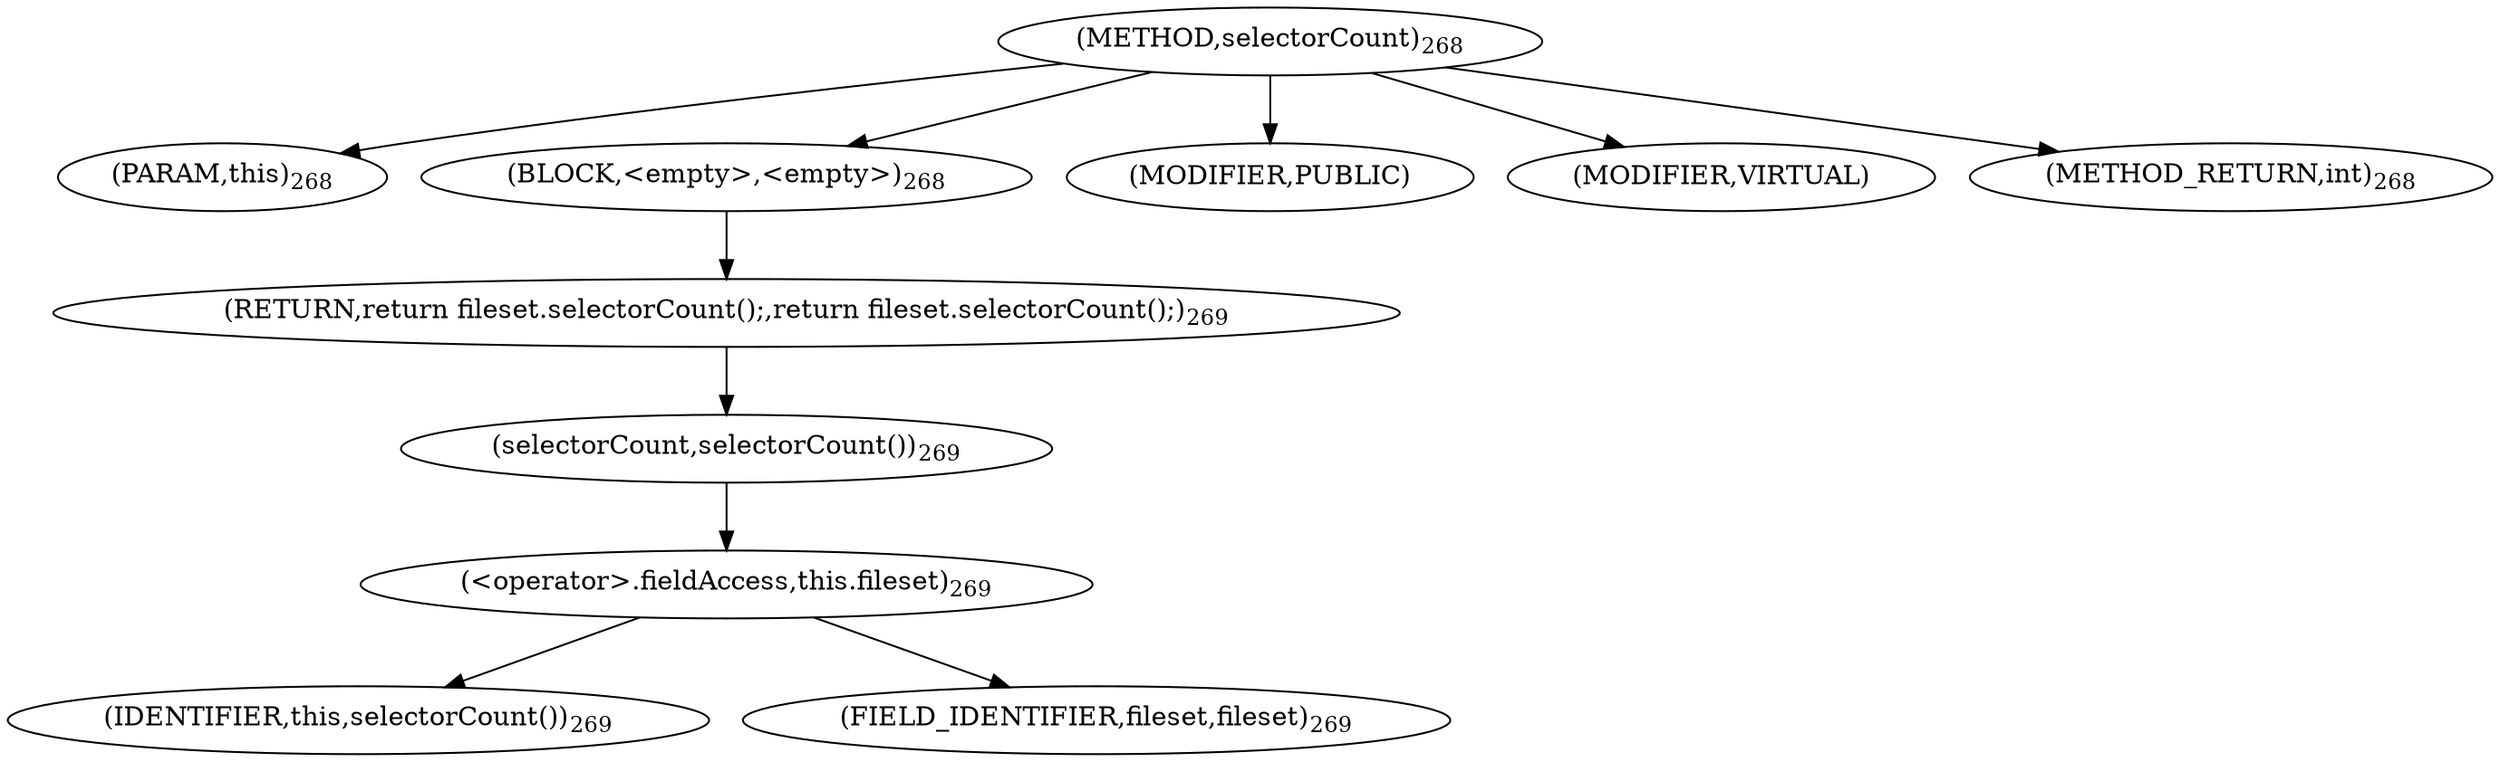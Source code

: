 digraph "selectorCount" {  
"347" [label = <(METHOD,selectorCount)<SUB>268</SUB>> ]
"348" [label = <(PARAM,this)<SUB>268</SUB>> ]
"349" [label = <(BLOCK,&lt;empty&gt;,&lt;empty&gt;)<SUB>268</SUB>> ]
"350" [label = <(RETURN,return fileset.selectorCount();,return fileset.selectorCount();)<SUB>269</SUB>> ]
"351" [label = <(selectorCount,selectorCount())<SUB>269</SUB>> ]
"352" [label = <(&lt;operator&gt;.fieldAccess,this.fileset)<SUB>269</SUB>> ]
"353" [label = <(IDENTIFIER,this,selectorCount())<SUB>269</SUB>> ]
"354" [label = <(FIELD_IDENTIFIER,fileset,fileset)<SUB>269</SUB>> ]
"355" [label = <(MODIFIER,PUBLIC)> ]
"356" [label = <(MODIFIER,VIRTUAL)> ]
"357" [label = <(METHOD_RETURN,int)<SUB>268</SUB>> ]
  "347" -> "348" 
  "347" -> "349" 
  "347" -> "355" 
  "347" -> "356" 
  "347" -> "357" 
  "349" -> "350" 
  "350" -> "351" 
  "351" -> "352" 
  "352" -> "353" 
  "352" -> "354" 
}
